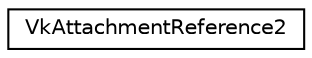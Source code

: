 digraph "Graphical Class Hierarchy"
{
 // LATEX_PDF_SIZE
  edge [fontname="Helvetica",fontsize="10",labelfontname="Helvetica",labelfontsize="10"];
  node [fontname="Helvetica",fontsize="10",shape=record];
  rankdir="LR";
  Node0 [label="VkAttachmentReference2",height=0.2,width=0.4,color="black", fillcolor="white", style="filled",URL="$structVkAttachmentReference2.html",tooltip=" "];
}
